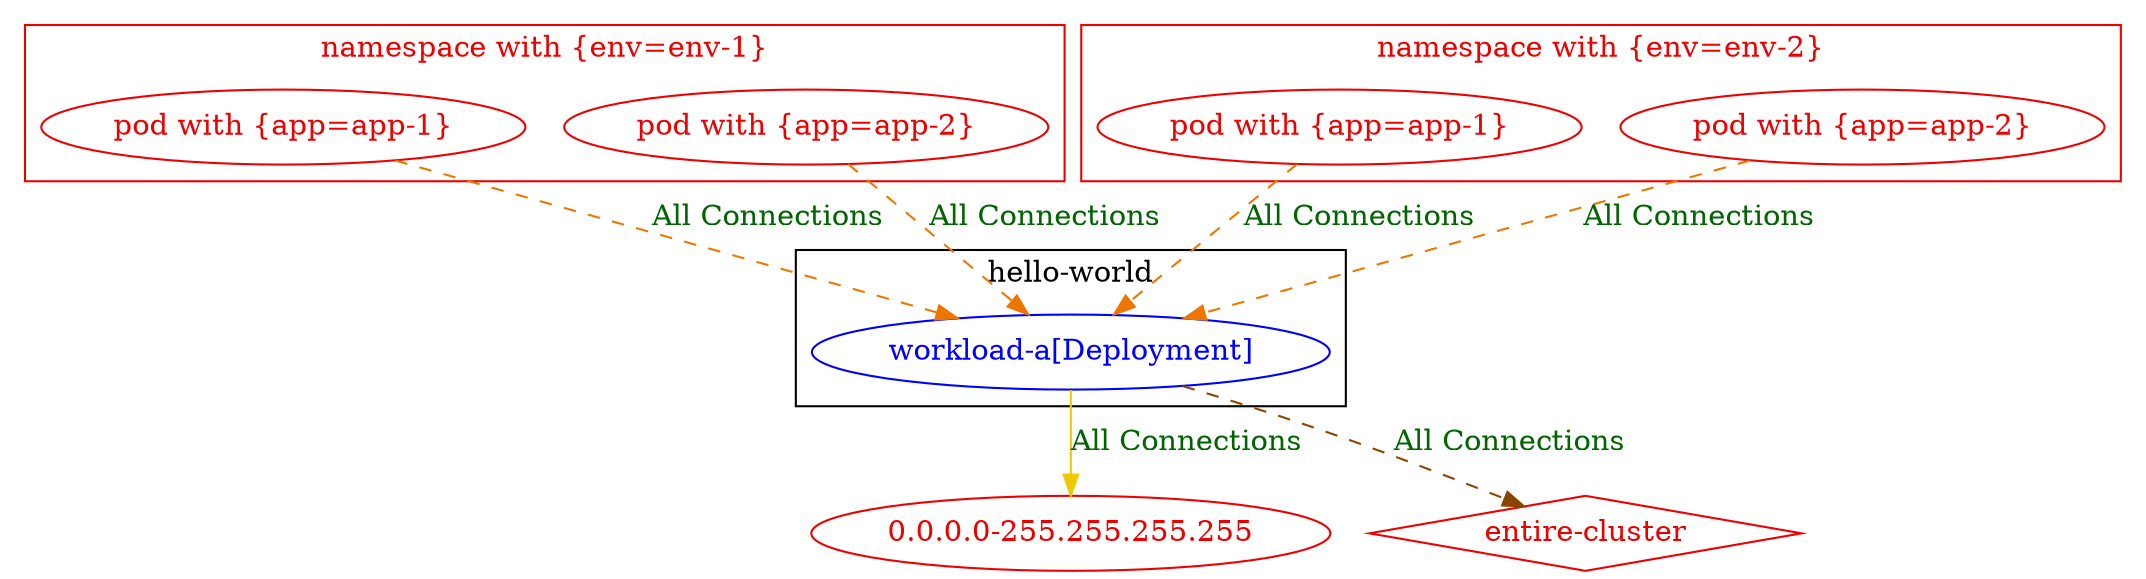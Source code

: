 digraph {
	subgraph "cluster_hello_world" {
		color="black"
		fontcolor="black"
		"hello-world/workload-a[Deployment]" [label="workload-a[Deployment]" color="blue" fontcolor="blue"]
		label="hello-world"
	}
	subgraph "cluster_namespace with {env=env_1}" {
		color="red2"
		fontcolor="red2"
		"pod with {app=app-1}_in_namespace with {env=env-1}" [label="pod with {app=app-1}" color="red2" fontcolor="red2"]
		"pod with {app=app-2}_in_namespace with {env=env-1}" [label="pod with {app=app-2}" color="red2" fontcolor="red2"]
		label="namespace with {env=env-1}"
	}
	subgraph "cluster_namespace with {env=env_2}" {
		color="red2"
		fontcolor="red2"
		"pod with {app=app-1}_in_namespace with {env=env-2}" [label="pod with {app=app-1}" color="red2" fontcolor="red2"]
		"pod with {app=app-2}_in_namespace with {env=env-2}" [label="pod with {app=app-2}" color="red2" fontcolor="red2"]
		label="namespace with {env=env-2}"
	}
	"0.0.0.0-255.255.255.255" [label="0.0.0.0-255.255.255.255" color="red2" fontcolor="red2"]
	"entire-cluster" [label="entire-cluster" color="red2" fontcolor="red2" shape=diamond]
	"hello-world/workload-a[Deployment]" -> "0.0.0.0-255.255.255.255" [label="All Connections" color="gold2" fontcolor="darkgreen"]
	"hello-world/workload-a[Deployment]" -> "entire-cluster" [label="All Connections" color="darkorange4" fontcolor="darkgreen" weight=0.5 style=dashed]
	"pod with {app=app-1}_in_namespace with {env=env-1}" -> "hello-world/workload-a[Deployment]" [label="All Connections" color="darkorange2" fontcolor="darkgreen" weight=1 style=dashed]
	"pod with {app=app-1}_in_namespace with {env=env-2}" -> "hello-world/workload-a[Deployment]" [label="All Connections" color="darkorange2" fontcolor="darkgreen" weight=1 style=dashed]
	"pod with {app=app-2}_in_namespace with {env=env-1}" -> "hello-world/workload-a[Deployment]" [label="All Connections" color="darkorange2" fontcolor="darkgreen" weight=1 style=dashed]
	"pod with {app=app-2}_in_namespace with {env=env-2}" -> "hello-world/workload-a[Deployment]" [label="All Connections" color="darkorange2" fontcolor="darkgreen" weight=1 style=dashed]
}
